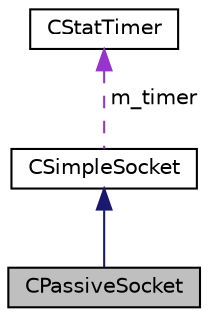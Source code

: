 digraph "CPassiveSocket"
{
  edge [fontname="Helvetica",fontsize="10",labelfontname="Helvetica",labelfontsize="10"];
  node [fontname="Helvetica",fontsize="10",shape=record];
  Node1 [label="CPassiveSocket",height=0.2,width=0.4,color="black", fillcolor="grey75", style="filled" fontcolor="black"];
  Node2 -> Node1 [dir="back",color="midnightblue",fontsize="10",style="solid",fontname="Helvetica"];
  Node2 [label="CSimpleSocket",height=0.2,width=0.4,color="black", fillcolor="white", style="filled",URL="$classCSimpleSocket.html",tooltip="Provides a platform independent class to for socket development."];
  Node3 -> Node2 [dir="back",color="darkorchid3",fontsize="10",style="dashed",label=" m_timer" ,fontname="Helvetica"];
  Node3 [label="CStatTimer",height=0.2,width=0.4,color="black", fillcolor="white", style="filled",URL="$classCStatTimer.html",tooltip="Class to abstract socket communications in a cross platform manner."];
}
